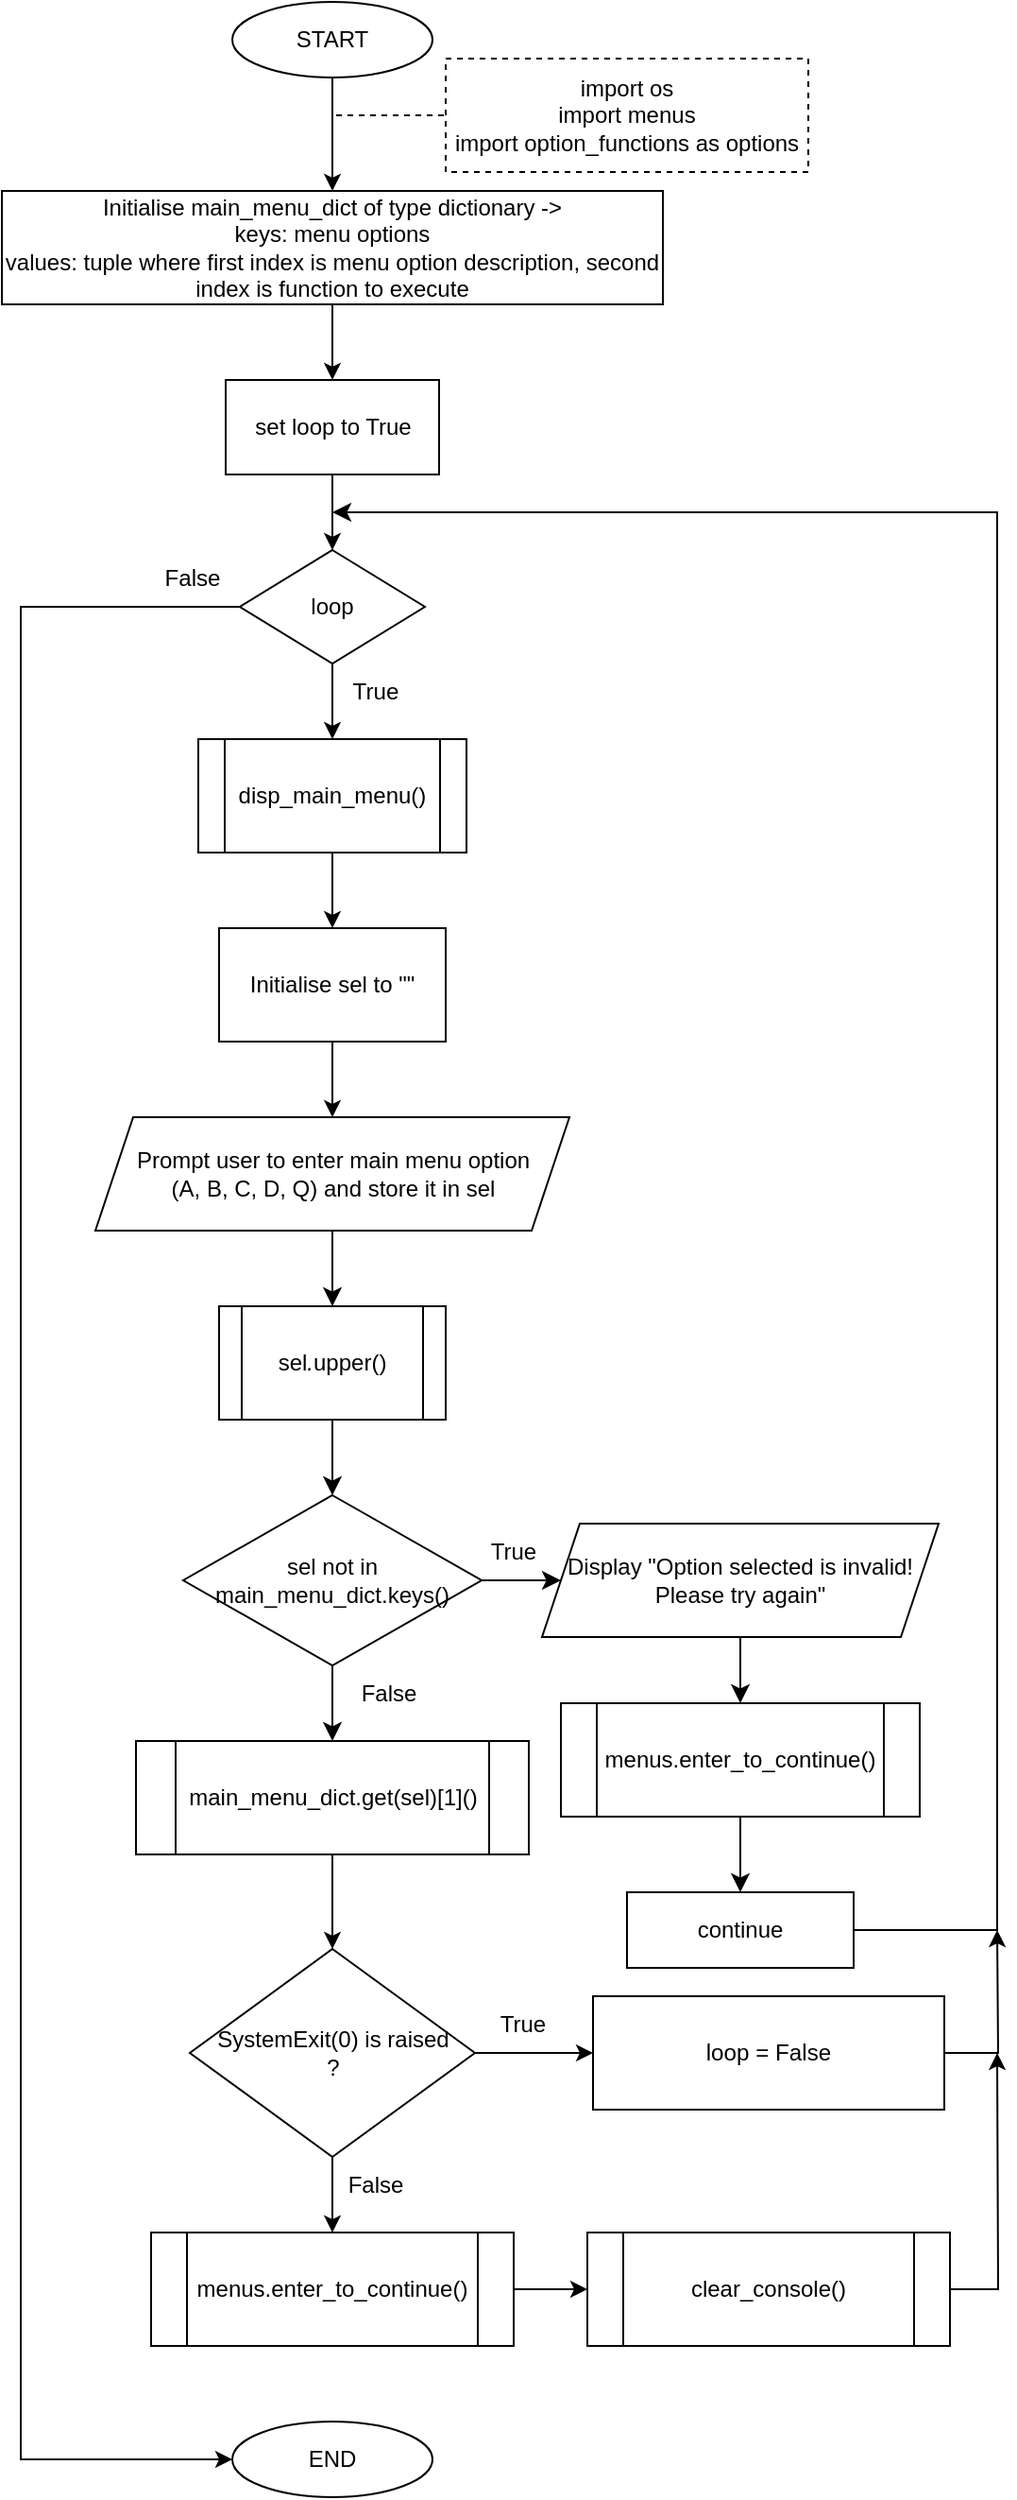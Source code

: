 <mxfile version="20.7.4" type="github">
  <diagram id="C5RBs43oDa-KdzZeNtuy" name="Page-1">
    <mxGraphModel dx="616" dy="573" grid="1" gridSize="10" guides="1" tooltips="1" connect="1" arrows="1" fold="1" page="1" pageScale="1" pageWidth="827" pageHeight="1169" math="0" shadow="0">
      <root>
        <mxCell id="WIyWlLk6GJQsqaUBKTNV-0" />
        <mxCell id="WIyWlLk6GJQsqaUBKTNV-1" parent="WIyWlLk6GJQsqaUBKTNV-0" />
        <mxCell id="eagQtBBMsQWEA476CmqX-2" value="" style="edgeStyle=orthogonalEdgeStyle;rounded=0;orthogonalLoop=1;jettySize=auto;html=1;" parent="WIyWlLk6GJQsqaUBKTNV-1" source="eagQtBBMsQWEA476CmqX-0" target="eagQtBBMsQWEA476CmqX-1" edge="1">
          <mxGeometry relative="1" as="geometry" />
        </mxCell>
        <mxCell id="eagQtBBMsQWEA476CmqX-0" value="START" style="ellipse;whiteSpace=wrap;html=1;rounded=0;" parent="WIyWlLk6GJQsqaUBKTNV-1" vertex="1">
          <mxGeometry x="392" y="10" width="106" height="40" as="geometry" />
        </mxCell>
        <mxCell id="eagQtBBMsQWEA476CmqX-4" value="" style="edgeStyle=orthogonalEdgeStyle;rounded=0;orthogonalLoop=1;jettySize=auto;html=1;" parent="WIyWlLk6GJQsqaUBKTNV-1" source="eagQtBBMsQWEA476CmqX-1" target="eagQtBBMsQWEA476CmqX-3" edge="1">
          <mxGeometry relative="1" as="geometry" />
        </mxCell>
        <mxCell id="eagQtBBMsQWEA476CmqX-1" value="Initialise main_menu_dict&amp;nbsp;of type dictionary -&amp;gt; &lt;br&gt;keys: menu options&lt;br&gt;values: tuple where first index is menu option description, second index is function to execute" style="whiteSpace=wrap;html=1;rounded=0;" parent="WIyWlLk6GJQsqaUBKTNV-1" vertex="1">
          <mxGeometry x="270" y="110" width="350" height="60" as="geometry" />
        </mxCell>
        <mxCell id="eagQtBBMsQWEA476CmqX-6" value="" style="edgeStyle=orthogonalEdgeStyle;rounded=0;orthogonalLoop=1;jettySize=auto;html=1;" parent="WIyWlLk6GJQsqaUBKTNV-1" source="eagQtBBMsQWEA476CmqX-3" target="eagQtBBMsQWEA476CmqX-5" edge="1">
          <mxGeometry relative="1" as="geometry" />
        </mxCell>
        <mxCell id="eagQtBBMsQWEA476CmqX-3" value="set loop to True" style="rounded=0;whiteSpace=wrap;html=1;" parent="WIyWlLk6GJQsqaUBKTNV-1" vertex="1">
          <mxGeometry x="388.5" y="210" width="113" height="50" as="geometry" />
        </mxCell>
        <mxCell id="eagQtBBMsQWEA476CmqX-8" value="" style="edgeStyle=orthogonalEdgeStyle;rounded=0;orthogonalLoop=1;jettySize=auto;html=1;" parent="WIyWlLk6GJQsqaUBKTNV-1" source="eagQtBBMsQWEA476CmqX-5" target="eagQtBBMsQWEA476CmqX-7" edge="1">
          <mxGeometry relative="1" as="geometry" />
        </mxCell>
        <mxCell id="eagQtBBMsQWEA476CmqX-83" style="edgeStyle=orthogonalEdgeStyle;rounded=0;orthogonalLoop=1;jettySize=auto;html=1;exitX=0;exitY=0.5;exitDx=0;exitDy=0;fontFamily=Helvetica;fontSize=12.1;entryX=0;entryY=0.5;entryDx=0;entryDy=0;" parent="WIyWlLk6GJQsqaUBKTNV-1" source="eagQtBBMsQWEA476CmqX-5" target="eagQtBBMsQWEA476CmqX-61" edge="1">
          <mxGeometry relative="1" as="geometry">
            <mxPoint x="320" y="1341.684" as="targetPoint" />
            <Array as="points">
              <mxPoint x="280" y="330" />
              <mxPoint x="280" y="1310" />
            </Array>
          </mxGeometry>
        </mxCell>
        <mxCell id="eagQtBBMsQWEA476CmqX-5" value="loop" style="rhombus;whiteSpace=wrap;html=1;rounded=0;" parent="WIyWlLk6GJQsqaUBKTNV-1" vertex="1">
          <mxGeometry x="396" y="300" width="98" height="60" as="geometry" />
        </mxCell>
        <mxCell id="eagQtBBMsQWEA476CmqX-20" value="" style="edgeStyle=orthogonalEdgeStyle;rounded=0;orthogonalLoop=1;jettySize=auto;html=1;strokeColor=default;fontSize=12;endArrow=classic;endFill=1;" parent="WIyWlLk6GJQsqaUBKTNV-1" source="eagQtBBMsQWEA476CmqX-7" target="eagQtBBMsQWEA476CmqX-13" edge="1">
          <mxGeometry relative="1" as="geometry" />
        </mxCell>
        <mxCell id="eagQtBBMsQWEA476CmqX-7" value="disp_main_menu()" style="shape=process;whiteSpace=wrap;html=1;backgroundOutline=1;rounded=0;" parent="WIyWlLk6GJQsqaUBKTNV-1" vertex="1">
          <mxGeometry x="374" y="400" width="142" height="60" as="geometry" />
        </mxCell>
        <mxCell id="eagQtBBMsQWEA476CmqX-23" value="" style="edgeStyle=orthogonalEdgeStyle;rounded=0;orthogonalLoop=1;jettySize=auto;html=1;strokeColor=default;fontSize=12;endArrow=classic;endFill=1;endSize=7;" parent="WIyWlLk6GJQsqaUBKTNV-1" source="eagQtBBMsQWEA476CmqX-10" target="eagQtBBMsQWEA476CmqX-22" edge="1">
          <mxGeometry relative="1" as="geometry" />
        </mxCell>
        <mxCell id="eagQtBBMsQWEA476CmqX-10" value="Prompt user to enter main menu option &lt;br&gt;(A, B, C, D, Q) and store it in &lt;span style=&quot;font-size: 12px;&quot;&gt;sel&lt;/span&gt;" style="shape=parallelogram;perimeter=parallelogramPerimeter;html=1;fixedSize=1;rounded=0;sketch=0;align=center;horizontal=1;whiteSpace=wrap;fontSize=12;" parent="WIyWlLk6GJQsqaUBKTNV-1" vertex="1">
          <mxGeometry x="319.5" y="600" width="251" height="60" as="geometry" />
        </mxCell>
        <mxCell id="eagQtBBMsQWEA476CmqX-21" value="" style="edgeStyle=orthogonalEdgeStyle;rounded=0;orthogonalLoop=1;jettySize=auto;html=1;strokeColor=default;fontSize=12;endArrow=classic;endFill=1;endSize=6;" parent="WIyWlLk6GJQsqaUBKTNV-1" source="eagQtBBMsQWEA476CmqX-13" target="eagQtBBMsQWEA476CmqX-10" edge="1">
          <mxGeometry relative="1" as="geometry" />
        </mxCell>
        <mxCell id="eagQtBBMsQWEA476CmqX-13" value="Initialise sel to &quot;&quot;" style="rounded=0;whiteSpace=wrap;html=1;" parent="WIyWlLk6GJQsqaUBKTNV-1" vertex="1">
          <mxGeometry x="385" y="500" width="120" height="60" as="geometry" />
        </mxCell>
        <mxCell id="eagQtBBMsQWEA476CmqX-14" value="import os&lt;br&gt;import menus&lt;br&gt;import option_functions as options" style="rounded=0;whiteSpace=wrap;html=1;glass=0;dashed=1;" parent="WIyWlLk6GJQsqaUBKTNV-1" vertex="1">
          <mxGeometry x="505" y="40" width="192" height="60" as="geometry" />
        </mxCell>
        <mxCell id="eagQtBBMsQWEA476CmqX-19" value="" style="endArrow=none;dashed=1;html=1;rounded=0;strokeColor=default;entryX=0;entryY=0.5;entryDx=0;entryDy=0;" parent="WIyWlLk6GJQsqaUBKTNV-1" target="eagQtBBMsQWEA476CmqX-14" edge="1">
          <mxGeometry width="50" height="50" relative="1" as="geometry">
            <mxPoint x="447" y="70" as="sourcePoint" />
            <mxPoint x="657" y="300" as="targetPoint" />
          </mxGeometry>
        </mxCell>
        <mxCell id="eagQtBBMsQWEA476CmqX-25" value="" style="edgeStyle=orthogonalEdgeStyle;rounded=0;orthogonalLoop=1;jettySize=auto;html=1;strokeColor=default;fontSize=12;endArrow=classic;endFill=1;endSize=7;" parent="WIyWlLk6GJQsqaUBKTNV-1" source="eagQtBBMsQWEA476CmqX-22" target="eagQtBBMsQWEA476CmqX-24" edge="1">
          <mxGeometry relative="1" as="geometry" />
        </mxCell>
        <mxCell id="eagQtBBMsQWEA476CmqX-22" value="sel&lt;i&gt;.&lt;/i&gt;upper()" style="shape=process;whiteSpace=wrap;html=1;backgroundOutline=1;rounded=0;glass=0;sketch=0;fontSize=12;" parent="WIyWlLk6GJQsqaUBKTNV-1" vertex="1">
          <mxGeometry x="385" y="700" width="120" height="60" as="geometry" />
        </mxCell>
        <mxCell id="eagQtBBMsQWEA476CmqX-27" value="" style="edgeStyle=orthogonalEdgeStyle;rounded=0;orthogonalLoop=1;jettySize=auto;html=1;strokeColor=default;fontSize=12;endArrow=classic;endFill=1;endSize=7;" parent="WIyWlLk6GJQsqaUBKTNV-1" source="eagQtBBMsQWEA476CmqX-24" target="eagQtBBMsQWEA476CmqX-26" edge="1">
          <mxGeometry relative="1" as="geometry" />
        </mxCell>
        <mxCell id="eagQtBBMsQWEA476CmqX-37" value="" style="edgeStyle=orthogonalEdgeStyle;rounded=0;orthogonalLoop=1;jettySize=auto;html=1;strokeColor=default;fontSize=12;endArrow=classic;endFill=1;endSize=7;" parent="WIyWlLk6GJQsqaUBKTNV-1" source="eagQtBBMsQWEA476CmqX-24" target="eagQtBBMsQWEA476CmqX-36" edge="1">
          <mxGeometry relative="1" as="geometry" />
        </mxCell>
        <mxCell id="eagQtBBMsQWEA476CmqX-24" value="sel&amp;nbsp;not in main_menu_dict.keys()" style="rhombus;whiteSpace=wrap;html=1;rounded=0;glass=0;sketch=0;fontSize=12;" parent="WIyWlLk6GJQsqaUBKTNV-1" vertex="1">
          <mxGeometry x="366" y="800" width="158" height="90" as="geometry" />
        </mxCell>
        <mxCell id="eagQtBBMsQWEA476CmqX-30" value="" style="edgeStyle=orthogonalEdgeStyle;rounded=0;orthogonalLoop=1;jettySize=auto;html=1;strokeColor=default;fontSize=12;endArrow=classic;endFill=1;endSize=7;" parent="WIyWlLk6GJQsqaUBKTNV-1" source="eagQtBBMsQWEA476CmqX-26" target="eagQtBBMsQWEA476CmqX-29" edge="1">
          <mxGeometry relative="1" as="geometry" />
        </mxCell>
        <mxCell id="eagQtBBMsQWEA476CmqX-26" value="Display &quot;Option selected is invalid! Please try again&quot;" style="shape=parallelogram;perimeter=parallelogramPerimeter;whiteSpace=wrap;html=1;fixedSize=1;rounded=0;glass=0;sketch=0;fontSize=12;" parent="WIyWlLk6GJQsqaUBKTNV-1" vertex="1">
          <mxGeometry x="556" y="815" width="210" height="60" as="geometry" />
        </mxCell>
        <mxCell id="eagQtBBMsQWEA476CmqX-33" style="edgeStyle=orthogonalEdgeStyle;rounded=0;orthogonalLoop=1;jettySize=auto;html=1;strokeColor=default;fontSize=12;endArrow=classic;endFill=1;endSize=7;exitX=1;exitY=0.5;exitDx=0;exitDy=0;" parent="WIyWlLk6GJQsqaUBKTNV-1" source="eagQtBBMsQWEA476CmqX-46" edge="1">
          <mxGeometry relative="1" as="geometry">
            <mxPoint x="445" y="280" as="targetPoint" />
            <mxPoint x="727" y="1030" as="sourcePoint" />
            <Array as="points">
              <mxPoint x="797" y="1030" />
              <mxPoint x="797" y="280" />
              <mxPoint x="494" y="280" />
            </Array>
          </mxGeometry>
        </mxCell>
        <mxCell id="eagQtBBMsQWEA476CmqX-45" value="" style="edgeStyle=orthogonalEdgeStyle;rounded=0;orthogonalLoop=1;jettySize=auto;html=1;strokeColor=default;fontSize=12;endArrow=classic;endFill=1;endSize=7;" parent="WIyWlLk6GJQsqaUBKTNV-1" source="eagQtBBMsQWEA476CmqX-29" edge="1">
          <mxGeometry relative="1" as="geometry">
            <mxPoint x="661" y="1010.0" as="targetPoint" />
          </mxGeometry>
        </mxCell>
        <mxCell id="eagQtBBMsQWEA476CmqX-29" value="menus.enter_to_continue()" style="shape=process;whiteSpace=wrap;html=1;backgroundOutline=1;rounded=0;glass=0;sketch=0;fontSize=12;" parent="WIyWlLk6GJQsqaUBKTNV-1" vertex="1">
          <mxGeometry x="566" y="910" width="190" height="60" as="geometry" />
        </mxCell>
        <mxCell id="eagQtBBMsQWEA476CmqX-32" value="True" style="text;html=1;strokeColor=none;fillColor=none;align=center;verticalAlign=middle;whiteSpace=wrap;rounded=0;glass=0;sketch=0;fontSize=12;" parent="WIyWlLk6GJQsqaUBKTNV-1" vertex="1">
          <mxGeometry x="510.5" y="815" width="60" height="30" as="geometry" />
        </mxCell>
        <mxCell id="E-rUpwsrTFtRROpJvO9b-1" value="" style="edgeStyle=orthogonalEdgeStyle;rounded=0;orthogonalLoop=1;jettySize=auto;html=1;" edge="1" parent="WIyWlLk6GJQsqaUBKTNV-1" source="eagQtBBMsQWEA476CmqX-36" target="eagQtBBMsQWEA476CmqX-47">
          <mxGeometry relative="1" as="geometry" />
        </mxCell>
        <mxCell id="eagQtBBMsQWEA476CmqX-36" value="main_menu_dict.get(sel)[1]()" style="shape=process;whiteSpace=wrap;html=1;backgroundOutline=1;rounded=0;glass=0;sketch=0;" parent="WIyWlLk6GJQsqaUBKTNV-1" vertex="1">
          <mxGeometry x="341" y="930" width="208" height="60" as="geometry" />
        </mxCell>
        <mxCell id="eagQtBBMsQWEA476CmqX-38" value="False" style="text;html=1;strokeColor=none;fillColor=none;align=center;verticalAlign=middle;whiteSpace=wrap;rounded=0;glass=0;sketch=0;fontSize=12;" parent="WIyWlLk6GJQsqaUBKTNV-1" vertex="1">
          <mxGeometry x="445" y="890" width="60" height="30" as="geometry" />
        </mxCell>
        <mxCell id="E-rUpwsrTFtRROpJvO9b-4" value="" style="edgeStyle=orthogonalEdgeStyle;rounded=0;orthogonalLoop=1;jettySize=auto;html=1;" edge="1" parent="WIyWlLk6GJQsqaUBKTNV-1" source="eagQtBBMsQWEA476CmqX-40" target="eagQtBBMsQWEA476CmqX-43">
          <mxGeometry relative="1" as="geometry" />
        </mxCell>
        <mxCell id="eagQtBBMsQWEA476CmqX-40" value="menus.enter_to_continue()" style="shape=process;whiteSpace=wrap;html=1;backgroundOutline=1;rounded=0;glass=0;sketch=0;fontSize=12;" parent="WIyWlLk6GJQsqaUBKTNV-1" vertex="1">
          <mxGeometry x="349" y="1190" width="192" height="60" as="geometry" />
        </mxCell>
        <mxCell id="E-rUpwsrTFtRROpJvO9b-10" style="edgeStyle=orthogonalEdgeStyle;rounded=0;orthogonalLoop=1;jettySize=auto;html=1;exitX=1;exitY=0.5;exitDx=0;exitDy=0;" edge="1" parent="WIyWlLk6GJQsqaUBKTNV-1" source="eagQtBBMsQWEA476CmqX-43">
          <mxGeometry relative="1" as="geometry">
            <mxPoint x="797" y="1095" as="targetPoint" />
          </mxGeometry>
        </mxCell>
        <mxCell id="eagQtBBMsQWEA476CmqX-43" value="clear_console()" style="shape=process;whiteSpace=wrap;html=1;backgroundOutline=1;rounded=0;glass=0;sketch=0;fontSize=12;" parent="WIyWlLk6GJQsqaUBKTNV-1" vertex="1">
          <mxGeometry x="580" y="1190" width="192" height="60" as="geometry" />
        </mxCell>
        <mxCell id="eagQtBBMsQWEA476CmqX-46" value="continue" style="rounded=0;whiteSpace=wrap;html=1;glass=0;sketch=0;fontSize=12;fontFamily=Helvetica;" parent="WIyWlLk6GJQsqaUBKTNV-1" vertex="1">
          <mxGeometry x="601" y="1010" width="120" height="40" as="geometry" />
        </mxCell>
        <mxCell id="E-rUpwsrTFtRROpJvO9b-3" value="" style="edgeStyle=orthogonalEdgeStyle;rounded=0;orthogonalLoop=1;jettySize=auto;html=1;" edge="1" parent="WIyWlLk6GJQsqaUBKTNV-1" source="eagQtBBMsQWEA476CmqX-47" target="eagQtBBMsQWEA476CmqX-40">
          <mxGeometry relative="1" as="geometry" />
        </mxCell>
        <mxCell id="E-rUpwsrTFtRROpJvO9b-6" value="" style="edgeStyle=orthogonalEdgeStyle;rounded=0;orthogonalLoop=1;jettySize=auto;html=1;" edge="1" parent="WIyWlLk6GJQsqaUBKTNV-1" source="eagQtBBMsQWEA476CmqX-47" target="eagQtBBMsQWEA476CmqX-77">
          <mxGeometry relative="1" as="geometry" />
        </mxCell>
        <mxCell id="eagQtBBMsQWEA476CmqX-47" value="SystemExit(0) is raised&lt;br&gt;?" style="rhombus;whiteSpace=wrap;html=1;rounded=0;glass=0;sketch=0;fontSize=12;" parent="WIyWlLk6GJQsqaUBKTNV-1" vertex="1">
          <mxGeometry x="369.5" y="1040" width="151" height="110" as="geometry" />
        </mxCell>
        <mxCell id="eagQtBBMsQWEA476CmqX-61" value="END" style="ellipse;whiteSpace=wrap;html=1;rounded=0;" parent="WIyWlLk6GJQsqaUBKTNV-1" vertex="1">
          <mxGeometry x="392" y="1290" width="106" height="40" as="geometry" />
        </mxCell>
        <mxCell id="eagQtBBMsQWEA476CmqX-65" value="False" style="text;html=1;strokeColor=none;fillColor=none;align=center;verticalAlign=middle;whiteSpace=wrap;rounded=0;glass=0;sketch=0;fontSize=12;" parent="WIyWlLk6GJQsqaUBKTNV-1" vertex="1">
          <mxGeometry x="438" y="1150" width="60" height="30" as="geometry" />
        </mxCell>
        <mxCell id="eagQtBBMsQWEA476CmqX-69" value="True" style="text;html=1;strokeColor=none;fillColor=none;align=center;verticalAlign=middle;whiteSpace=wrap;rounded=0;glass=0;sketch=0;fontSize=12;" parent="WIyWlLk6GJQsqaUBKTNV-1" vertex="1">
          <mxGeometry x="516" y="1065" width="60" height="30" as="geometry" />
        </mxCell>
        <mxCell id="E-rUpwsrTFtRROpJvO9b-9" style="edgeStyle=orthogonalEdgeStyle;rounded=0;orthogonalLoop=1;jettySize=auto;html=1;exitX=1;exitY=0.5;exitDx=0;exitDy=0;" edge="1" parent="WIyWlLk6GJQsqaUBKTNV-1" source="eagQtBBMsQWEA476CmqX-77">
          <mxGeometry relative="1" as="geometry">
            <mxPoint x="797" y="1030" as="targetPoint" />
          </mxGeometry>
        </mxCell>
        <mxCell id="eagQtBBMsQWEA476CmqX-77" value="loop = False" style="rounded=0;whiteSpace=wrap;html=1;fontFamily=Helvetica;fontSize=12.1;" parent="WIyWlLk6GJQsqaUBKTNV-1" vertex="1">
          <mxGeometry x="583" y="1065" width="186" height="60" as="geometry" />
        </mxCell>
        <mxCell id="eagQtBBMsQWEA476CmqX-79" value="True" style="text;html=1;strokeColor=none;fillColor=none;align=center;verticalAlign=middle;whiteSpace=wrap;rounded=0;fontFamily=Helvetica;fontSize=12.1;" parent="WIyWlLk6GJQsqaUBKTNV-1" vertex="1">
          <mxGeometry x="438" y="360" width="60" height="30" as="geometry" />
        </mxCell>
        <mxCell id="eagQtBBMsQWEA476CmqX-80" value="False" style="text;html=1;strokeColor=none;fillColor=none;align=center;verticalAlign=middle;whiteSpace=wrap;rounded=0;fontFamily=Helvetica;fontSize=12.1;" parent="WIyWlLk6GJQsqaUBKTNV-1" vertex="1">
          <mxGeometry x="341" y="300" width="60" height="30" as="geometry" />
        </mxCell>
      </root>
    </mxGraphModel>
  </diagram>
</mxfile>
